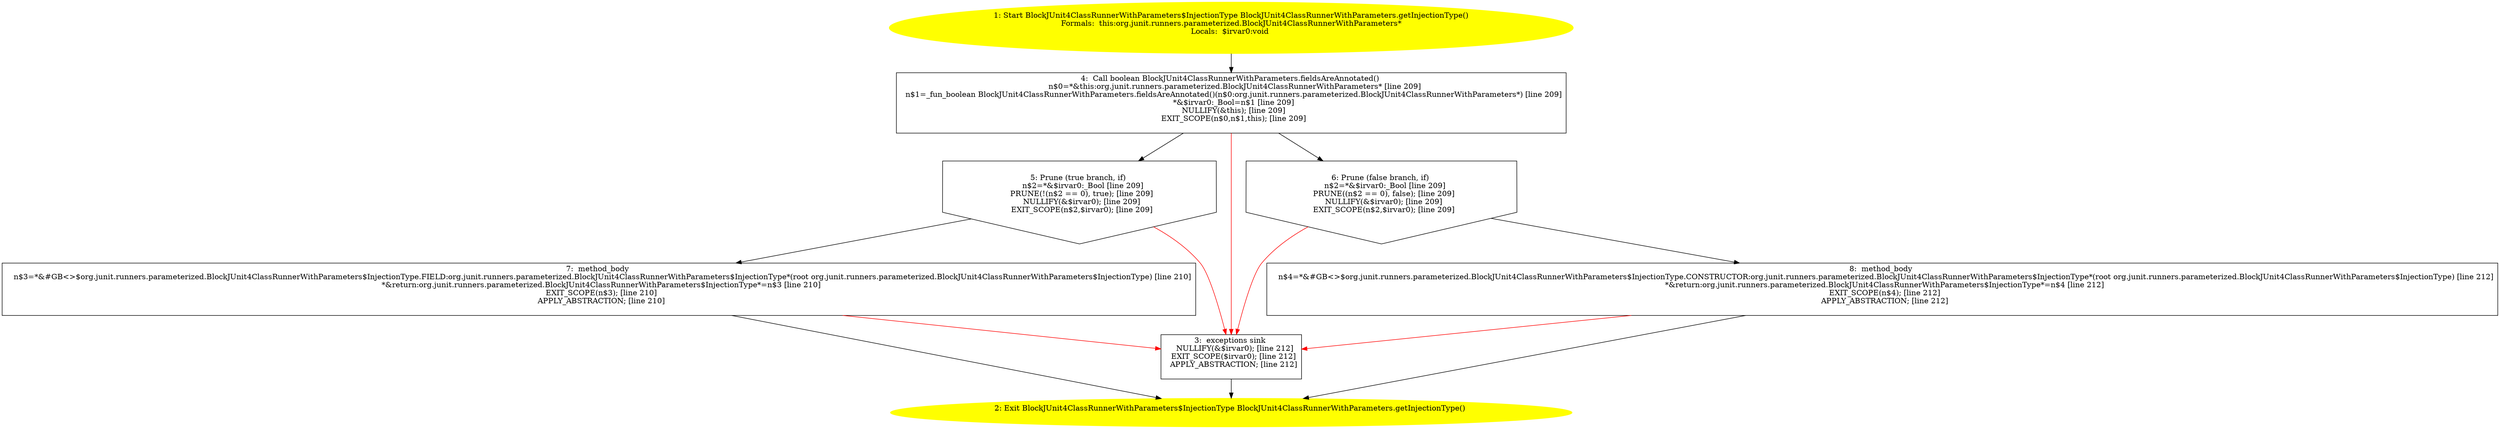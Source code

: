 /* @generated */
digraph cfg {
"org.junit.runners.parameterized.BlockJUnit4ClassRunnerWithParameters.getInjectionType():org.junit.ru.617bce95d7b0f475f4f656e50cc49bf8_1" [label="1: Start BlockJUnit4ClassRunnerWithParameters$InjectionType BlockJUnit4ClassRunnerWithParameters.getInjectionType()\nFormals:  this:org.junit.runners.parameterized.BlockJUnit4ClassRunnerWithParameters*\nLocals:  $irvar0:void \n  " color=yellow style=filled]
	

	 "org.junit.runners.parameterized.BlockJUnit4ClassRunnerWithParameters.getInjectionType():org.junit.ru.617bce95d7b0f475f4f656e50cc49bf8_1" -> "org.junit.runners.parameterized.BlockJUnit4ClassRunnerWithParameters.getInjectionType():org.junit.ru.617bce95d7b0f475f4f656e50cc49bf8_4" ;
"org.junit.runners.parameterized.BlockJUnit4ClassRunnerWithParameters.getInjectionType():org.junit.ru.617bce95d7b0f475f4f656e50cc49bf8_2" [label="2: Exit BlockJUnit4ClassRunnerWithParameters$InjectionType BlockJUnit4ClassRunnerWithParameters.getInjectionType() \n  " color=yellow style=filled]
	

"org.junit.runners.parameterized.BlockJUnit4ClassRunnerWithParameters.getInjectionType():org.junit.ru.617bce95d7b0f475f4f656e50cc49bf8_3" [label="3:  exceptions sink \n   NULLIFY(&$irvar0); [line 212]\n  EXIT_SCOPE($irvar0); [line 212]\n  APPLY_ABSTRACTION; [line 212]\n " shape="box"]
	

	 "org.junit.runners.parameterized.BlockJUnit4ClassRunnerWithParameters.getInjectionType():org.junit.ru.617bce95d7b0f475f4f656e50cc49bf8_3" -> "org.junit.runners.parameterized.BlockJUnit4ClassRunnerWithParameters.getInjectionType():org.junit.ru.617bce95d7b0f475f4f656e50cc49bf8_2" ;
"org.junit.runners.parameterized.BlockJUnit4ClassRunnerWithParameters.getInjectionType():org.junit.ru.617bce95d7b0f475f4f656e50cc49bf8_4" [label="4:  Call boolean BlockJUnit4ClassRunnerWithParameters.fieldsAreAnnotated() \n   n$0=*&this:org.junit.runners.parameterized.BlockJUnit4ClassRunnerWithParameters* [line 209]\n  n$1=_fun_boolean BlockJUnit4ClassRunnerWithParameters.fieldsAreAnnotated()(n$0:org.junit.runners.parameterized.BlockJUnit4ClassRunnerWithParameters*) [line 209]\n  *&$irvar0:_Bool=n$1 [line 209]\n  NULLIFY(&this); [line 209]\n  EXIT_SCOPE(n$0,n$1,this); [line 209]\n " shape="box"]
	

	 "org.junit.runners.parameterized.BlockJUnit4ClassRunnerWithParameters.getInjectionType():org.junit.ru.617bce95d7b0f475f4f656e50cc49bf8_4" -> "org.junit.runners.parameterized.BlockJUnit4ClassRunnerWithParameters.getInjectionType():org.junit.ru.617bce95d7b0f475f4f656e50cc49bf8_5" ;
	 "org.junit.runners.parameterized.BlockJUnit4ClassRunnerWithParameters.getInjectionType():org.junit.ru.617bce95d7b0f475f4f656e50cc49bf8_4" -> "org.junit.runners.parameterized.BlockJUnit4ClassRunnerWithParameters.getInjectionType():org.junit.ru.617bce95d7b0f475f4f656e50cc49bf8_6" ;
	 "org.junit.runners.parameterized.BlockJUnit4ClassRunnerWithParameters.getInjectionType():org.junit.ru.617bce95d7b0f475f4f656e50cc49bf8_4" -> "org.junit.runners.parameterized.BlockJUnit4ClassRunnerWithParameters.getInjectionType():org.junit.ru.617bce95d7b0f475f4f656e50cc49bf8_3" [color="red" ];
"org.junit.runners.parameterized.BlockJUnit4ClassRunnerWithParameters.getInjectionType():org.junit.ru.617bce95d7b0f475f4f656e50cc49bf8_5" [label="5: Prune (true branch, if) \n   n$2=*&$irvar0:_Bool [line 209]\n  PRUNE(!(n$2 == 0), true); [line 209]\n  NULLIFY(&$irvar0); [line 209]\n  EXIT_SCOPE(n$2,$irvar0); [line 209]\n " shape="invhouse"]
	

	 "org.junit.runners.parameterized.BlockJUnit4ClassRunnerWithParameters.getInjectionType():org.junit.ru.617bce95d7b0f475f4f656e50cc49bf8_5" -> "org.junit.runners.parameterized.BlockJUnit4ClassRunnerWithParameters.getInjectionType():org.junit.ru.617bce95d7b0f475f4f656e50cc49bf8_7" ;
	 "org.junit.runners.parameterized.BlockJUnit4ClassRunnerWithParameters.getInjectionType():org.junit.ru.617bce95d7b0f475f4f656e50cc49bf8_5" -> "org.junit.runners.parameterized.BlockJUnit4ClassRunnerWithParameters.getInjectionType():org.junit.ru.617bce95d7b0f475f4f656e50cc49bf8_3" [color="red" ];
"org.junit.runners.parameterized.BlockJUnit4ClassRunnerWithParameters.getInjectionType():org.junit.ru.617bce95d7b0f475f4f656e50cc49bf8_6" [label="6: Prune (false branch, if) \n   n$2=*&$irvar0:_Bool [line 209]\n  PRUNE((n$2 == 0), false); [line 209]\n  NULLIFY(&$irvar0); [line 209]\n  EXIT_SCOPE(n$2,$irvar0); [line 209]\n " shape="invhouse"]
	

	 "org.junit.runners.parameterized.BlockJUnit4ClassRunnerWithParameters.getInjectionType():org.junit.ru.617bce95d7b0f475f4f656e50cc49bf8_6" -> "org.junit.runners.parameterized.BlockJUnit4ClassRunnerWithParameters.getInjectionType():org.junit.ru.617bce95d7b0f475f4f656e50cc49bf8_8" ;
	 "org.junit.runners.parameterized.BlockJUnit4ClassRunnerWithParameters.getInjectionType():org.junit.ru.617bce95d7b0f475f4f656e50cc49bf8_6" -> "org.junit.runners.parameterized.BlockJUnit4ClassRunnerWithParameters.getInjectionType():org.junit.ru.617bce95d7b0f475f4f656e50cc49bf8_3" [color="red" ];
"org.junit.runners.parameterized.BlockJUnit4ClassRunnerWithParameters.getInjectionType():org.junit.ru.617bce95d7b0f475f4f656e50cc49bf8_7" [label="7:  method_body \n   n$3=*&#GB<>$org.junit.runners.parameterized.BlockJUnit4ClassRunnerWithParameters$InjectionType.FIELD:org.junit.runners.parameterized.BlockJUnit4ClassRunnerWithParameters$InjectionType*(root org.junit.runners.parameterized.BlockJUnit4ClassRunnerWithParameters$InjectionType) [line 210]\n  *&return:org.junit.runners.parameterized.BlockJUnit4ClassRunnerWithParameters$InjectionType*=n$3 [line 210]\n  EXIT_SCOPE(n$3); [line 210]\n  APPLY_ABSTRACTION; [line 210]\n " shape="box"]
	

	 "org.junit.runners.parameterized.BlockJUnit4ClassRunnerWithParameters.getInjectionType():org.junit.ru.617bce95d7b0f475f4f656e50cc49bf8_7" -> "org.junit.runners.parameterized.BlockJUnit4ClassRunnerWithParameters.getInjectionType():org.junit.ru.617bce95d7b0f475f4f656e50cc49bf8_2" ;
	 "org.junit.runners.parameterized.BlockJUnit4ClassRunnerWithParameters.getInjectionType():org.junit.ru.617bce95d7b0f475f4f656e50cc49bf8_7" -> "org.junit.runners.parameterized.BlockJUnit4ClassRunnerWithParameters.getInjectionType():org.junit.ru.617bce95d7b0f475f4f656e50cc49bf8_3" [color="red" ];
"org.junit.runners.parameterized.BlockJUnit4ClassRunnerWithParameters.getInjectionType():org.junit.ru.617bce95d7b0f475f4f656e50cc49bf8_8" [label="8:  method_body \n   n$4=*&#GB<>$org.junit.runners.parameterized.BlockJUnit4ClassRunnerWithParameters$InjectionType.CONSTRUCTOR:org.junit.runners.parameterized.BlockJUnit4ClassRunnerWithParameters$InjectionType*(root org.junit.runners.parameterized.BlockJUnit4ClassRunnerWithParameters$InjectionType) [line 212]\n  *&return:org.junit.runners.parameterized.BlockJUnit4ClassRunnerWithParameters$InjectionType*=n$4 [line 212]\n  EXIT_SCOPE(n$4); [line 212]\n  APPLY_ABSTRACTION; [line 212]\n " shape="box"]
	

	 "org.junit.runners.parameterized.BlockJUnit4ClassRunnerWithParameters.getInjectionType():org.junit.ru.617bce95d7b0f475f4f656e50cc49bf8_8" -> "org.junit.runners.parameterized.BlockJUnit4ClassRunnerWithParameters.getInjectionType():org.junit.ru.617bce95d7b0f475f4f656e50cc49bf8_2" ;
	 "org.junit.runners.parameterized.BlockJUnit4ClassRunnerWithParameters.getInjectionType():org.junit.ru.617bce95d7b0f475f4f656e50cc49bf8_8" -> "org.junit.runners.parameterized.BlockJUnit4ClassRunnerWithParameters.getInjectionType():org.junit.ru.617bce95d7b0f475f4f656e50cc49bf8_3" [color="red" ];
}

